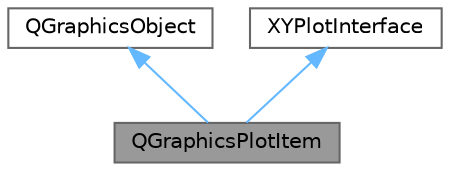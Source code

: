 digraph "QGraphicsPlotItem"
{
 // LATEX_PDF_SIZE
  bgcolor="transparent";
  edge [fontname=Helvetica,fontsize=10,labelfontname=Helvetica,labelfontsize=10];
  node [fontname=Helvetica,fontsize=10,shape=box,height=0.2,width=0.4];
  Node1 [label="QGraphicsPlotItem",height=0.2,width=0.4,color="gray40", fillcolor="grey60", style="filled", fontcolor="black",tooltip="The main class that contains the plot canvas."];
  Node2 -> Node1 [dir="back",color="steelblue1",style="solid"];
  Node2 [label="QGraphicsObject",height=0.2,width=0.4,color="gray40", fillcolor="white", style="filled",tooltip=" "];
  Node3 -> Node1 [dir="back",color="steelblue1",style="solid"];
  Node3 [label="XYPlotInterface",height=0.2,width=0.4,color="gray40", fillcolor="white", style="filled",URL="$classXYPlotInterface.html",tooltip=" "];
}
